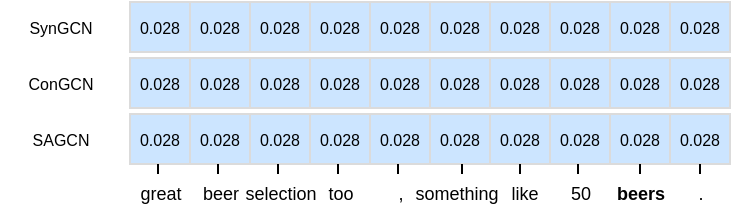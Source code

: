 <mxfile version="22.1.18" type="github">
  <diagram name="第 1 页" id="LBM0UnZCi8KfVHlJfuz2">
    <mxGraphModel dx="682" dy="455" grid="1" gridSize="10" guides="1" tooltips="1" connect="1" arrows="1" fold="1" page="1" pageScale="1" pageWidth="827" pageHeight="1169" math="0" shadow="0">
      <root>
        <mxCell id="0" />
        <mxCell id="1" parent="0" />
        <mxCell id="m9NgzSsKbRpxbCLd3ClR-2" value="&lt;font style=&quot;font-size: 8px;&quot;&gt;0.028&lt;/font&gt;" style="whiteSpace=wrap;html=1;strokeColor=#DBDBDB;fillColor=#cce5ff;fontSize=8;" vertex="1" parent="1">
          <mxGeometry x="140" y="340" width="30" height="25" as="geometry" />
        </mxCell>
        <mxCell id="m9NgzSsKbRpxbCLd3ClR-3" value="&lt;font style=&quot;font-size: 8px;&quot;&gt;0.028&lt;/font&gt;" style="whiteSpace=wrap;html=1;fillColor=#cce5ff;strokeColor=#DBDBDB;fontSize=8;" vertex="1" parent="1">
          <mxGeometry x="170" y="340" width="30" height="25" as="geometry" />
        </mxCell>
        <mxCell id="m9NgzSsKbRpxbCLd3ClR-21" value="&lt;font style=&quot;font-size: 8px;&quot;&gt;0.028&lt;/font&gt;" style="whiteSpace=wrap;html=1;strokeColor=#DBDBDB;fillColor=#cce5ff;fontSize=8;" vertex="1" parent="1">
          <mxGeometry x="200" y="340" width="30" height="25" as="geometry" />
        </mxCell>
        <mxCell id="m9NgzSsKbRpxbCLd3ClR-22" value="&lt;font style=&quot;font-size: 8px;&quot;&gt;0.028&lt;/font&gt;" style="whiteSpace=wrap;html=1;fillColor=#cce5ff;strokeColor=#DBDBDB;fontSize=8;" vertex="1" parent="1">
          <mxGeometry x="230" y="340" width="30" height="25" as="geometry" />
        </mxCell>
        <mxCell id="m9NgzSsKbRpxbCLd3ClR-23" value="&lt;font style=&quot;font-size: 8px;&quot;&gt;0.028&lt;/font&gt;" style="whiteSpace=wrap;html=1;strokeColor=#DBDBDB;fillColor=#cce5ff;fontSize=8;" vertex="1" parent="1">
          <mxGeometry x="260" y="340" width="30" height="25" as="geometry" />
        </mxCell>
        <mxCell id="m9NgzSsKbRpxbCLd3ClR-24" value="&lt;font style=&quot;font-size: 8px;&quot;&gt;0.028&lt;/font&gt;" style="whiteSpace=wrap;html=1;fillColor=#cce5ff;strokeColor=#DBDBDB;fontSize=8;" vertex="1" parent="1">
          <mxGeometry x="290" y="340" width="30" height="25" as="geometry" />
        </mxCell>
        <mxCell id="m9NgzSsKbRpxbCLd3ClR-25" value="&lt;font style=&quot;font-size: 8px;&quot;&gt;0.028&lt;/font&gt;" style="whiteSpace=wrap;html=1;strokeColor=#DBDBDB;fillColor=#cce5ff;fontSize=8;" vertex="1" parent="1">
          <mxGeometry x="320" y="340" width="30" height="25" as="geometry" />
        </mxCell>
        <mxCell id="m9NgzSsKbRpxbCLd3ClR-26" value="&lt;font style=&quot;font-size: 8px;&quot;&gt;0.028&lt;/font&gt;" style="whiteSpace=wrap;html=1;fillColor=#cce5ff;strokeColor=#DBDBDB;fontSize=8;" vertex="1" parent="1">
          <mxGeometry x="350" y="340" width="30" height="25" as="geometry" />
        </mxCell>
        <mxCell id="m9NgzSsKbRpxbCLd3ClR-27" value="&lt;font style=&quot;font-size: 8px;&quot;&gt;0.028&lt;/font&gt;" style="whiteSpace=wrap;html=1;strokeColor=#DBDBDB;fillColor=#cce5ff;fontSize=8;" vertex="1" parent="1">
          <mxGeometry x="380" y="340" width="30" height="25" as="geometry" />
        </mxCell>
        <mxCell id="m9NgzSsKbRpxbCLd3ClR-28" value="&lt;font style=&quot;font-size: 8px;&quot;&gt;0.028&lt;/font&gt;" style="whiteSpace=wrap;html=1;fillColor=#cce5ff;strokeColor=#DBDBDB;fontSize=8;" vertex="1" parent="1">
          <mxGeometry x="410" y="340" width="30" height="25" as="geometry" />
        </mxCell>
        <mxCell id="m9NgzSsKbRpxbCLd3ClR-35" value="&lt;font style=&quot;font-size: 9px;&quot;&gt;great&lt;/font&gt;" style="text;html=1;align=center;verticalAlign=middle;resizable=0;points=[];autosize=1;strokeColor=none;fillColor=none;fontSize=9;" vertex="1" parent="1">
          <mxGeometry x="135" y="370" width="40" height="20" as="geometry" />
        </mxCell>
        <mxCell id="m9NgzSsKbRpxbCLd3ClR-36" value="&lt;font style=&quot;font-size: 9px;&quot;&gt;beer&lt;/font&gt;" style="text;html=1;align=center;verticalAlign=middle;resizable=0;points=[];autosize=1;strokeColor=none;fillColor=none;fontSize=9;" vertex="1" parent="1">
          <mxGeometry x="165" y="370" width="40" height="20" as="geometry" />
        </mxCell>
        <mxCell id="m9NgzSsKbRpxbCLd3ClR-37" value="&lt;font style=&quot;font-size: 9px;&quot;&gt;selection&lt;/font&gt;" style="text;html=1;align=center;verticalAlign=middle;resizable=0;points=[];autosize=1;strokeColor=none;fillColor=none;fontSize=9;" vertex="1" parent="1">
          <mxGeometry x="185" y="370" width="60" height="20" as="geometry" />
        </mxCell>
        <mxCell id="m9NgzSsKbRpxbCLd3ClR-38" value="&lt;font style=&quot;font-size: 9px;&quot;&gt;too&lt;/font&gt;" style="text;html=1;align=center;verticalAlign=middle;resizable=0;points=[];autosize=1;strokeColor=none;fillColor=none;fontSize=9;" vertex="1" parent="1">
          <mxGeometry x="225" y="370" width="40" height="20" as="geometry" />
        </mxCell>
        <mxCell id="m9NgzSsKbRpxbCLd3ClR-39" value="&lt;font style=&quot;font-size: 9px;&quot;&gt;,&lt;/font&gt;" style="text;html=1;align=center;verticalAlign=middle;resizable=0;points=[];autosize=1;strokeColor=none;fillColor=none;fontSize=9;" vertex="1" parent="1">
          <mxGeometry x="260" y="370" width="30" height="20" as="geometry" />
        </mxCell>
        <mxCell id="m9NgzSsKbRpxbCLd3ClR-40" value="&lt;font style=&quot;font-size: 9px;&quot;&gt;something&lt;/font&gt;" style="text;html=1;align=center;verticalAlign=middle;resizable=0;points=[];autosize=1;strokeColor=none;fillColor=none;fontSize=9;" vertex="1" parent="1">
          <mxGeometry x="268" y="370" width="70" height="20" as="geometry" />
        </mxCell>
        <mxCell id="m9NgzSsKbRpxbCLd3ClR-41" value="&lt;span style=&quot;font-size: 9px;&quot;&gt;like&lt;/span&gt;" style="text;html=1;align=center;verticalAlign=middle;resizable=0;points=[];autosize=1;strokeColor=none;fillColor=none;fontSize=9;" vertex="1" parent="1">
          <mxGeometry x="317" y="370" width="40" height="20" as="geometry" />
        </mxCell>
        <mxCell id="m9NgzSsKbRpxbCLd3ClR-42" value="&lt;span style=&quot;font-size: 9px;&quot;&gt;50&lt;/span&gt;" style="text;html=1;align=center;verticalAlign=middle;resizable=0;points=[];autosize=1;strokeColor=none;fillColor=none;fontSize=9;" vertex="1" parent="1">
          <mxGeometry x="350" y="370" width="30" height="20" as="geometry" />
        </mxCell>
        <mxCell id="m9NgzSsKbRpxbCLd3ClR-43" value="&lt;span style=&quot;font-size: 9px;&quot;&gt;&lt;b&gt;beers&lt;/b&gt;&lt;/span&gt;" style="text;html=1;align=center;verticalAlign=middle;resizable=0;points=[];autosize=1;strokeColor=none;fillColor=none;fontSize=9;" vertex="1" parent="1">
          <mxGeometry x="370" y="370" width="50" height="20" as="geometry" />
        </mxCell>
        <mxCell id="m9NgzSsKbRpxbCLd3ClR-44" value="&lt;span style=&quot;font-size: 9px;&quot;&gt;.&lt;/span&gt;" style="text;html=1;align=center;verticalAlign=middle;resizable=0;points=[];autosize=1;strokeColor=none;fillColor=none;fontSize=9;" vertex="1" parent="1">
          <mxGeometry x="410" y="370" width="30" height="20" as="geometry" />
        </mxCell>
        <mxCell id="m9NgzSsKbRpxbCLd3ClR-50" value="" style="endArrow=none;html=1;rounded=0;" edge="1" parent="1">
          <mxGeometry width="50" height="50" relative="1" as="geometry">
            <mxPoint x="154" y="370" as="sourcePoint" />
            <mxPoint x="154" y="365" as="targetPoint" />
          </mxGeometry>
        </mxCell>
        <mxCell id="m9NgzSsKbRpxbCLd3ClR-51" value="" style="endArrow=none;html=1;rounded=0;" edge="1" parent="1">
          <mxGeometry width="50" height="50" relative="1" as="geometry">
            <mxPoint x="184" y="370" as="sourcePoint" />
            <mxPoint x="184" y="365" as="targetPoint" />
          </mxGeometry>
        </mxCell>
        <mxCell id="m9NgzSsKbRpxbCLd3ClR-52" value="" style="endArrow=none;html=1;rounded=0;" edge="1" parent="1">
          <mxGeometry width="50" height="50" relative="1" as="geometry">
            <mxPoint x="214" y="370" as="sourcePoint" />
            <mxPoint x="214" y="365" as="targetPoint" />
          </mxGeometry>
        </mxCell>
        <mxCell id="m9NgzSsKbRpxbCLd3ClR-53" value="" style="endArrow=none;html=1;rounded=0;" edge="1" parent="1">
          <mxGeometry width="50" height="50" relative="1" as="geometry">
            <mxPoint x="244" y="370" as="sourcePoint" />
            <mxPoint x="244" y="365" as="targetPoint" />
          </mxGeometry>
        </mxCell>
        <mxCell id="m9NgzSsKbRpxbCLd3ClR-54" value="" style="endArrow=none;html=1;rounded=0;" edge="1" parent="1">
          <mxGeometry width="50" height="50" relative="1" as="geometry">
            <mxPoint x="274" y="370" as="sourcePoint" />
            <mxPoint x="274" y="365" as="targetPoint" />
          </mxGeometry>
        </mxCell>
        <mxCell id="m9NgzSsKbRpxbCLd3ClR-55" value="" style="endArrow=none;html=1;rounded=0;" edge="1" parent="1">
          <mxGeometry width="50" height="50" relative="1" as="geometry">
            <mxPoint x="306" y="370" as="sourcePoint" />
            <mxPoint x="306" y="365" as="targetPoint" />
          </mxGeometry>
        </mxCell>
        <mxCell id="m9NgzSsKbRpxbCLd3ClR-56" value="" style="endArrow=none;html=1;rounded=0;" edge="1" parent="1">
          <mxGeometry width="50" height="50" relative="1" as="geometry">
            <mxPoint x="335" y="370" as="sourcePoint" />
            <mxPoint x="335" y="365" as="targetPoint" />
          </mxGeometry>
        </mxCell>
        <mxCell id="m9NgzSsKbRpxbCLd3ClR-57" value="" style="endArrow=none;html=1;rounded=0;" edge="1" parent="1">
          <mxGeometry width="50" height="50" relative="1" as="geometry">
            <mxPoint x="364" y="370" as="sourcePoint" />
            <mxPoint x="364" y="365" as="targetPoint" />
          </mxGeometry>
        </mxCell>
        <mxCell id="m9NgzSsKbRpxbCLd3ClR-58" value="" style="endArrow=none;html=1;rounded=0;" edge="1" parent="1">
          <mxGeometry width="50" height="50" relative="1" as="geometry">
            <mxPoint x="395" y="370" as="sourcePoint" />
            <mxPoint x="395" y="365" as="targetPoint" />
          </mxGeometry>
        </mxCell>
        <mxCell id="m9NgzSsKbRpxbCLd3ClR-59" value="" style="endArrow=none;html=1;rounded=0;" edge="1" parent="1">
          <mxGeometry width="50" height="50" relative="1" as="geometry">
            <mxPoint x="425" y="370" as="sourcePoint" />
            <mxPoint x="425" y="365" as="targetPoint" />
          </mxGeometry>
        </mxCell>
        <mxCell id="m9NgzSsKbRpxbCLd3ClR-64" value="&lt;font style=&quot;font-size: 8px;&quot;&gt;0.028&lt;/font&gt;" style="whiteSpace=wrap;html=1;strokeColor=#DBDBDB;fillColor=#cce5ff;fontSize=8;" vertex="1" parent="1">
          <mxGeometry x="140" y="312" width="30" height="25" as="geometry" />
        </mxCell>
        <mxCell id="m9NgzSsKbRpxbCLd3ClR-65" value="&lt;font style=&quot;font-size: 8px;&quot;&gt;0.028&lt;/font&gt;" style="whiteSpace=wrap;html=1;fillColor=#cce5ff;strokeColor=#DBDBDB;fontSize=8;" vertex="1" parent="1">
          <mxGeometry x="170" y="312" width="30" height="25" as="geometry" />
        </mxCell>
        <mxCell id="m9NgzSsKbRpxbCLd3ClR-66" value="&lt;font style=&quot;font-size: 8px;&quot;&gt;0.028&lt;/font&gt;" style="whiteSpace=wrap;html=1;strokeColor=#DBDBDB;fillColor=#cce5ff;fontSize=8;" vertex="1" parent="1">
          <mxGeometry x="200" y="312" width="30" height="25" as="geometry" />
        </mxCell>
        <mxCell id="m9NgzSsKbRpxbCLd3ClR-67" value="&lt;font style=&quot;font-size: 8px;&quot;&gt;0.028&lt;/font&gt;" style="whiteSpace=wrap;html=1;fillColor=#cce5ff;strokeColor=#DBDBDB;fontSize=8;" vertex="1" parent="1">
          <mxGeometry x="230" y="312" width="30" height="25" as="geometry" />
        </mxCell>
        <mxCell id="m9NgzSsKbRpxbCLd3ClR-68" value="&lt;font style=&quot;font-size: 8px;&quot;&gt;0.028&lt;/font&gt;" style="whiteSpace=wrap;html=1;strokeColor=#DBDBDB;fillColor=#cce5ff;fontSize=8;" vertex="1" parent="1">
          <mxGeometry x="260" y="312" width="30" height="25" as="geometry" />
        </mxCell>
        <mxCell id="m9NgzSsKbRpxbCLd3ClR-69" value="&lt;font style=&quot;font-size: 8px;&quot;&gt;0.028&lt;/font&gt;" style="whiteSpace=wrap;html=1;fillColor=#cce5ff;strokeColor=#DBDBDB;fontSize=8;" vertex="1" parent="1">
          <mxGeometry x="290" y="312" width="30" height="25" as="geometry" />
        </mxCell>
        <mxCell id="m9NgzSsKbRpxbCLd3ClR-70" value="&lt;font style=&quot;font-size: 8px;&quot;&gt;0.028&lt;/font&gt;" style="whiteSpace=wrap;html=1;strokeColor=#DBDBDB;fillColor=#cce5ff;fontSize=8;" vertex="1" parent="1">
          <mxGeometry x="320" y="312" width="30" height="25" as="geometry" />
        </mxCell>
        <mxCell id="m9NgzSsKbRpxbCLd3ClR-71" value="&lt;font style=&quot;font-size: 8px;&quot;&gt;0.028&lt;/font&gt;" style="whiteSpace=wrap;html=1;fillColor=#cce5ff;strokeColor=#DBDBDB;fontSize=8;" vertex="1" parent="1">
          <mxGeometry x="350" y="312" width="30" height="25" as="geometry" />
        </mxCell>
        <mxCell id="m9NgzSsKbRpxbCLd3ClR-72" value="&lt;font style=&quot;font-size: 8px;&quot;&gt;0.028&lt;/font&gt;" style="whiteSpace=wrap;html=1;strokeColor=#DBDBDB;fillColor=#cce5ff;fontSize=8;" vertex="1" parent="1">
          <mxGeometry x="380" y="312" width="30" height="25" as="geometry" />
        </mxCell>
        <mxCell id="m9NgzSsKbRpxbCLd3ClR-73" value="&lt;font style=&quot;font-size: 8px;&quot;&gt;0.028&lt;/font&gt;" style="whiteSpace=wrap;html=1;fillColor=#cce5ff;strokeColor=#DBDBDB;fontSize=8;" vertex="1" parent="1">
          <mxGeometry x="410" y="312" width="30" height="25" as="geometry" />
        </mxCell>
        <mxCell id="m9NgzSsKbRpxbCLd3ClR-74" value="&lt;font style=&quot;font-size: 8px;&quot;&gt;0.028&lt;/font&gt;" style="whiteSpace=wrap;html=1;strokeColor=#DBDBDB;fillColor=#cce5ff;fontSize=8;" vertex="1" parent="1">
          <mxGeometry x="140" y="284" width="30" height="25" as="geometry" />
        </mxCell>
        <mxCell id="m9NgzSsKbRpxbCLd3ClR-75" value="&lt;font style=&quot;font-size: 8px;&quot;&gt;0.028&lt;/font&gt;" style="whiteSpace=wrap;html=1;fillColor=#cce5ff;strokeColor=#DBDBDB;fontSize=8;" vertex="1" parent="1">
          <mxGeometry x="170" y="284" width="30" height="25" as="geometry" />
        </mxCell>
        <mxCell id="m9NgzSsKbRpxbCLd3ClR-76" value="&lt;font style=&quot;font-size: 8px;&quot;&gt;0.028&lt;/font&gt;" style="whiteSpace=wrap;html=1;strokeColor=#DBDBDB;fillColor=#cce5ff;fontSize=8;" vertex="1" parent="1">
          <mxGeometry x="200" y="284" width="30" height="25" as="geometry" />
        </mxCell>
        <mxCell id="m9NgzSsKbRpxbCLd3ClR-77" value="&lt;font style=&quot;font-size: 8px;&quot;&gt;0.028&lt;/font&gt;" style="whiteSpace=wrap;html=1;fillColor=#cce5ff;strokeColor=#DBDBDB;fontSize=8;" vertex="1" parent="1">
          <mxGeometry x="230" y="284" width="30" height="25" as="geometry" />
        </mxCell>
        <mxCell id="m9NgzSsKbRpxbCLd3ClR-78" value="&lt;font style=&quot;font-size: 8px;&quot;&gt;0.028&lt;/font&gt;" style="whiteSpace=wrap;html=1;strokeColor=#DBDBDB;fillColor=#cce5ff;fontSize=8;" vertex="1" parent="1">
          <mxGeometry x="260" y="284" width="30" height="25" as="geometry" />
        </mxCell>
        <mxCell id="m9NgzSsKbRpxbCLd3ClR-79" value="&lt;font style=&quot;font-size: 8px;&quot;&gt;0.028&lt;/font&gt;" style="whiteSpace=wrap;html=1;fillColor=#cce5ff;strokeColor=#DBDBDB;fontSize=8;" vertex="1" parent="1">
          <mxGeometry x="290" y="284" width="30" height="25" as="geometry" />
        </mxCell>
        <mxCell id="m9NgzSsKbRpxbCLd3ClR-80" value="&lt;font style=&quot;font-size: 8px;&quot;&gt;0.028&lt;/font&gt;" style="whiteSpace=wrap;html=1;strokeColor=#DBDBDB;fillColor=#cce5ff;fontSize=8;" vertex="1" parent="1">
          <mxGeometry x="320" y="284" width="30" height="25" as="geometry" />
        </mxCell>
        <mxCell id="m9NgzSsKbRpxbCLd3ClR-81" value="&lt;font style=&quot;font-size: 8px;&quot;&gt;0.028&lt;/font&gt;" style="whiteSpace=wrap;html=1;fillColor=#cce5ff;strokeColor=#DBDBDB;fontSize=8;" vertex="1" parent="1">
          <mxGeometry x="350" y="284" width="30" height="25" as="geometry" />
        </mxCell>
        <mxCell id="m9NgzSsKbRpxbCLd3ClR-82" value="&lt;font style=&quot;font-size: 8px;&quot;&gt;0.028&lt;/font&gt;" style="whiteSpace=wrap;html=1;strokeColor=#DBDBDB;fillColor=#cce5ff;fontSize=8;" vertex="1" parent="1">
          <mxGeometry x="380" y="284" width="30" height="25" as="geometry" />
        </mxCell>
        <mxCell id="m9NgzSsKbRpxbCLd3ClR-83" value="&lt;font style=&quot;font-size: 8px;&quot;&gt;0.028&lt;/font&gt;" style="whiteSpace=wrap;html=1;fillColor=#cce5ff;strokeColor=#DBDBDB;fontSize=8;" vertex="1" parent="1">
          <mxGeometry x="410" y="284" width="30" height="25" as="geometry" />
        </mxCell>
        <mxCell id="m9NgzSsKbRpxbCLd3ClR-84" value="SAGCN" style="text;html=1;align=center;verticalAlign=middle;resizable=0;points=[];autosize=1;strokeColor=none;fillColor=none;fontSize=8;" vertex="1" parent="1">
          <mxGeometry x="80" y="343" width="50" height="20" as="geometry" />
        </mxCell>
        <mxCell id="m9NgzSsKbRpxbCLd3ClR-85" value="SynGCN" style="text;html=1;align=center;verticalAlign=middle;resizable=0;points=[];autosize=1;strokeColor=none;fillColor=none;fontSize=8;" vertex="1" parent="1">
          <mxGeometry x="75" y="286.5" width="60" height="20" as="geometry" />
        </mxCell>
        <mxCell id="m9NgzSsKbRpxbCLd3ClR-86" value="ConGCN" style="text;html=1;align=center;verticalAlign=middle;resizable=0;points=[];autosize=1;strokeColor=none;fillColor=none;fontSize=8;" vertex="1" parent="1">
          <mxGeometry x="75" y="314.5" width="60" height="20" as="geometry" />
        </mxCell>
      </root>
    </mxGraphModel>
  </diagram>
</mxfile>
